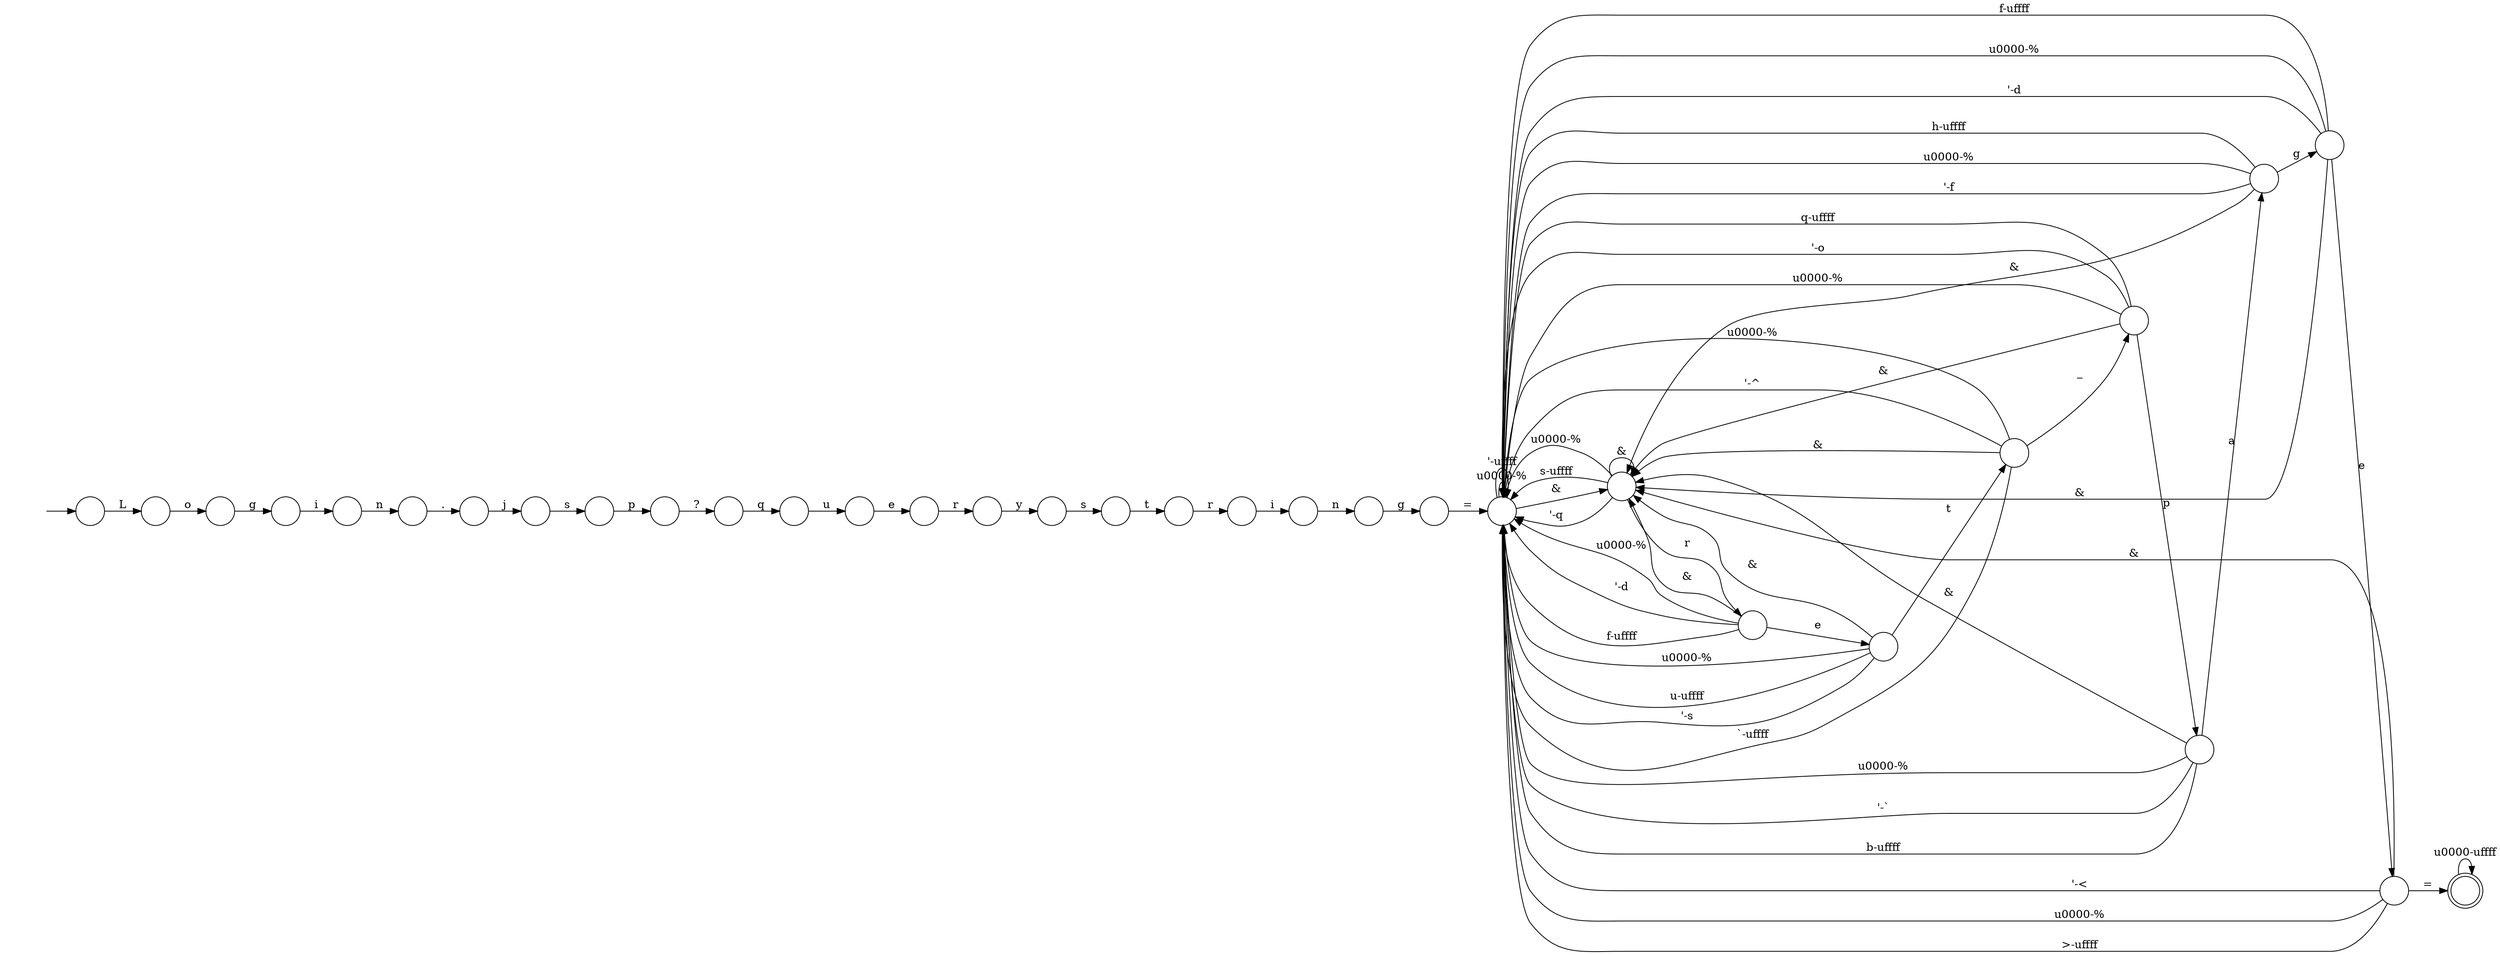 digraph Automaton {
  rankdir = LR;
  0 [shape=circle,label=""];
  0 -> 14 [label="."]
  1 [shape=circle,label=""];
  1 -> 22 [label="n"]
  2 [shape=circle,label=""];
  initial [shape=plaintext,label=""];
  initial -> 2
  2 -> 16 [label="L"]
  3 [shape=circle,label=""];
  3 -> 28 [label="u"]
  4 [shape=circle,label=""];
  4 -> 20 [label="&"]
  4 -> 4 [label="\u0000-%"]
  4 -> 4 [label="'-\uffff"]
  5 [shape=circle,label=""];
  5 -> 3 [label="q"]
  6 [shape=circle,label=""];
  6 -> 27 [label="p"]
  7 [shape=circle,label=""];
  7 -> 20 [label="&"]
  7 -> 17 [label="e"]
  7 -> 4 [label="f-\uffff"]
  7 -> 4 [label="\u0000-%"]
  7 -> 4 [label="'-d"]
  8 [shape=circle,label=""];
  8 -> 6 [label="s"]
  9 [shape=circle,label=""];
  9 -> 11 [label="t"]
  10 [shape=circle,label=""];
  10 -> 1 [label="i"]
  11 [shape=circle,label=""];
  11 -> 10 [label="r"]
  12 [shape=circle,label=""];
  12 -> 4 [label="q-\uffff"]
  12 -> 4 [label="'-o"]
  12 -> 20 [label="&"]
  12 -> 18 [label="p"]
  12 -> 4 [label="\u0000-%"]
  13 [shape=circle,label=""];
  13 -> 4 [label="h-\uffff"]
  13 -> 20 [label="&"]
  13 -> 7 [label="g"]
  13 -> 4 [label="\u0000-%"]
  13 -> 4 [label="'-f"]
  14 [shape=circle,label=""];
  14 -> 8 [label="j"]
  15 [shape=circle,label=""];
  15 -> 31 [label="g"]
  16 [shape=circle,label=""];
  16 -> 15 [label="o"]
  17 [shape=circle,label=""];
  17 -> 19 [label="="]
  17 -> 4 [label="'-<"]
  17 -> 20 [label="&"]
  17 -> 4 [label="\u0000-%"]
  17 -> 4 [label=">-\uffff"]
  18 [shape=circle,label=""];
  18 -> 20 [label="&"]
  18 -> 13 [label="a"]
  18 -> 4 [label="\u0000-%"]
  18 -> 4 [label="'-`"]
  18 -> 4 [label="b-\uffff"]
  19 [shape=doublecircle,label=""];
  19 -> 19 [label="\u0000-\uffff"]
  20 [shape=circle,label=""];
  20 -> 20 [label="&"]
  20 -> 4 [label="'-q"]
  20 -> 4 [label="\u0000-%"]
  20 -> 26 [label="r"]
  20 -> 4 [label="s-\uffff"]
  21 [shape=circle,label=""];
  21 -> 25 [label="t"]
  21 -> 20 [label="&"]
  21 -> 4 [label="\u0000-%"]
  21 -> 4 [label="u-\uffff"]
  21 -> 4 [label="'-s"]
  22 [shape=circle,label=""];
  22 -> 32 [label="g"]
  23 [shape=circle,label=""];
  23 -> 29 [label="r"]
  24 [shape=circle,label=""];
  24 -> 0 [label="n"]
  25 [shape=circle,label=""];
  25 -> 20 [label="&"]
  25 -> 4 [label="`-\uffff"]
  25 -> 12 [label="_"]
  25 -> 4 [label="\u0000-%"]
  25 -> 4 [label="'-^"]
  26 [shape=circle,label=""];
  26 -> 20 [label="&"]
  26 -> 21 [label="e"]
  26 -> 4 [label="f-\uffff"]
  26 -> 4 [label="\u0000-%"]
  26 -> 4 [label="'-d"]
  27 [shape=circle,label=""];
  27 -> 5 [label="?"]
  28 [shape=circle,label=""];
  28 -> 23 [label="e"]
  29 [shape=circle,label=""];
  29 -> 30 [label="y"]
  30 [shape=circle,label=""];
  30 -> 9 [label="s"]
  31 [shape=circle,label=""];
  31 -> 24 [label="i"]
  32 [shape=circle,label=""];
  32 -> 4 [label="="]
}

